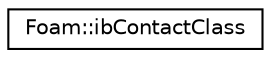 digraph "Graphical Class Hierarchy"
{
 // LATEX_PDF_SIZE
  edge [fontname="Helvetica",fontsize="10",labelfontname="Helvetica",labelfontsize="10"];
  node [fontname="Helvetica",fontsize="10",shape=record];
  rankdir="LR";
  Node0 [label="Foam::ibContactClass",height=0.2,width=0.4,color="black", fillcolor="white", style="filled",URL="$classFoam_1_1ibContactClass.html",tooltip=" "];
}
